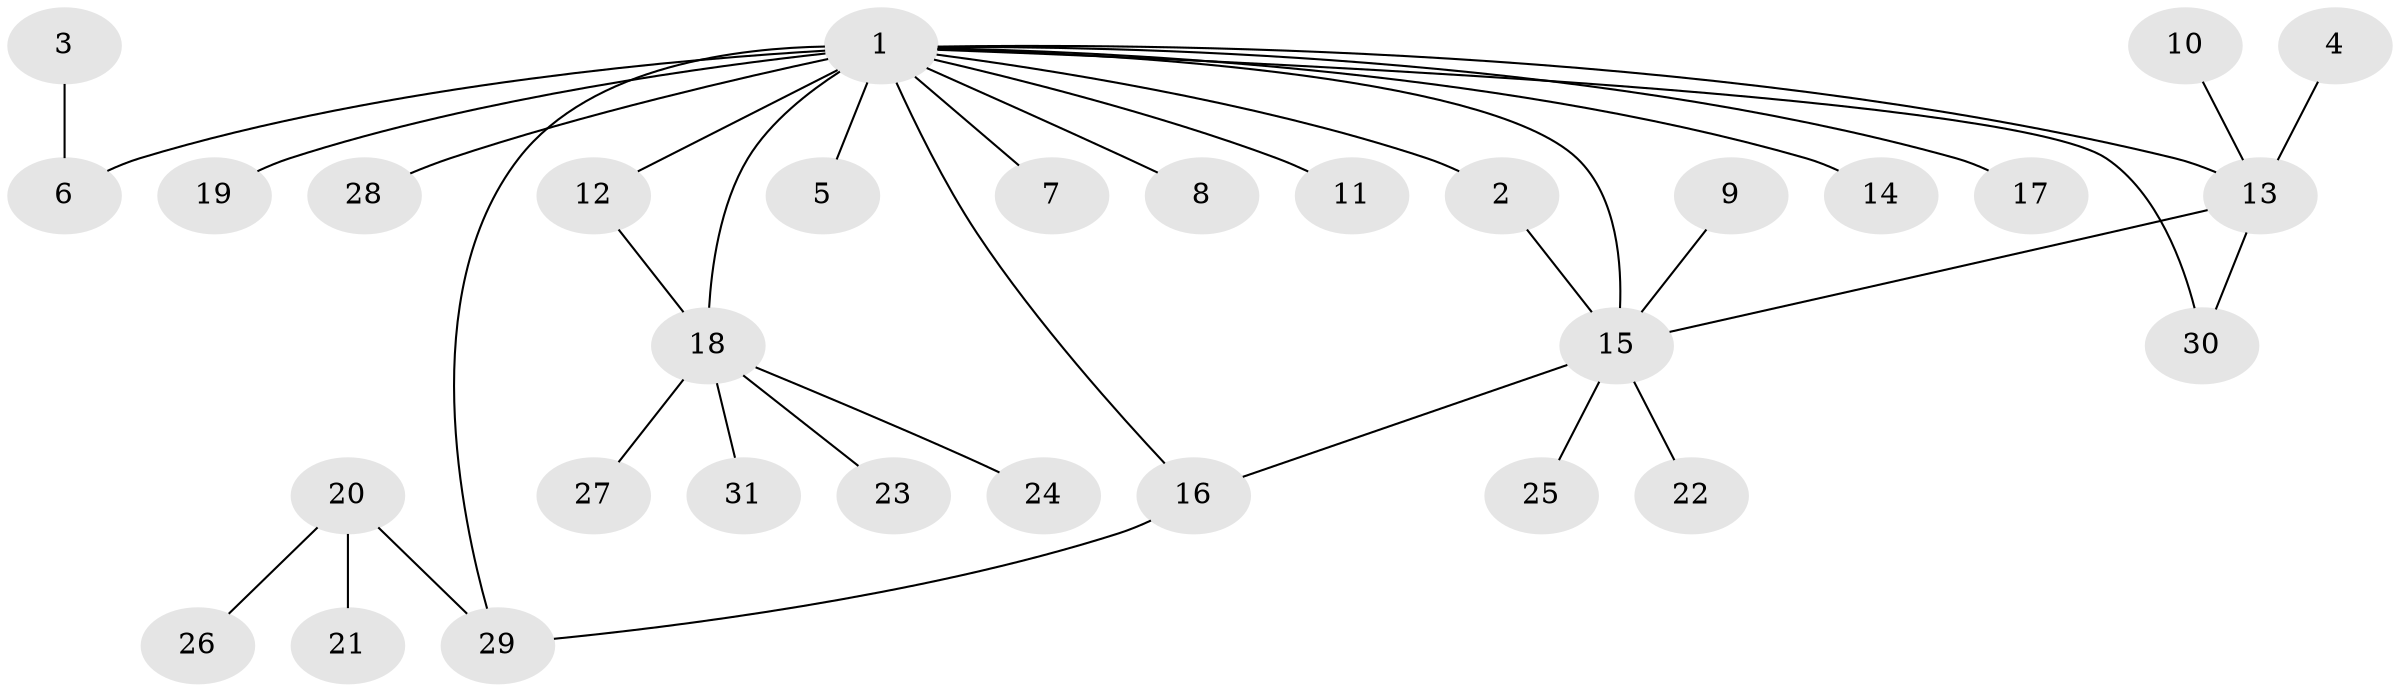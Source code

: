 // original degree distribution, {3: 0.0967741935483871, 26: 0.016129032258064516, 1: 0.5967741935483871, 4: 0.11290322580645161, 7: 0.04838709677419355, 5: 0.03225806451612903, 2: 0.0967741935483871}
// Generated by graph-tools (version 1.1) at 2025/26/03/09/25 03:26:07]
// undirected, 31 vertices, 36 edges
graph export_dot {
graph [start="1"]
  node [color=gray90,style=filled];
  1;
  2;
  3;
  4;
  5;
  6;
  7;
  8;
  9;
  10;
  11;
  12;
  13;
  14;
  15;
  16;
  17;
  18;
  19;
  20;
  21;
  22;
  23;
  24;
  25;
  26;
  27;
  28;
  29;
  30;
  31;
  1 -- 2 [weight=1.0];
  1 -- 5 [weight=1.0];
  1 -- 6 [weight=2.0];
  1 -- 7 [weight=1.0];
  1 -- 8 [weight=1.0];
  1 -- 11 [weight=1.0];
  1 -- 12 [weight=2.0];
  1 -- 13 [weight=1.0];
  1 -- 14 [weight=1.0];
  1 -- 15 [weight=1.0];
  1 -- 16 [weight=2.0];
  1 -- 17 [weight=1.0];
  1 -- 18 [weight=2.0];
  1 -- 19 [weight=2.0];
  1 -- 28 [weight=1.0];
  1 -- 29 [weight=1.0];
  1 -- 30 [weight=1.0];
  2 -- 15 [weight=1.0];
  3 -- 6 [weight=1.0];
  4 -- 13 [weight=1.0];
  9 -- 15 [weight=1.0];
  10 -- 13 [weight=1.0];
  12 -- 18 [weight=1.0];
  13 -- 15 [weight=1.0];
  13 -- 30 [weight=1.0];
  15 -- 16 [weight=1.0];
  15 -- 22 [weight=1.0];
  15 -- 25 [weight=1.0];
  16 -- 29 [weight=1.0];
  18 -- 23 [weight=1.0];
  18 -- 24 [weight=1.0];
  18 -- 27 [weight=1.0];
  18 -- 31 [weight=1.0];
  20 -- 21 [weight=1.0];
  20 -- 26 [weight=1.0];
  20 -- 29 [weight=1.0];
}

